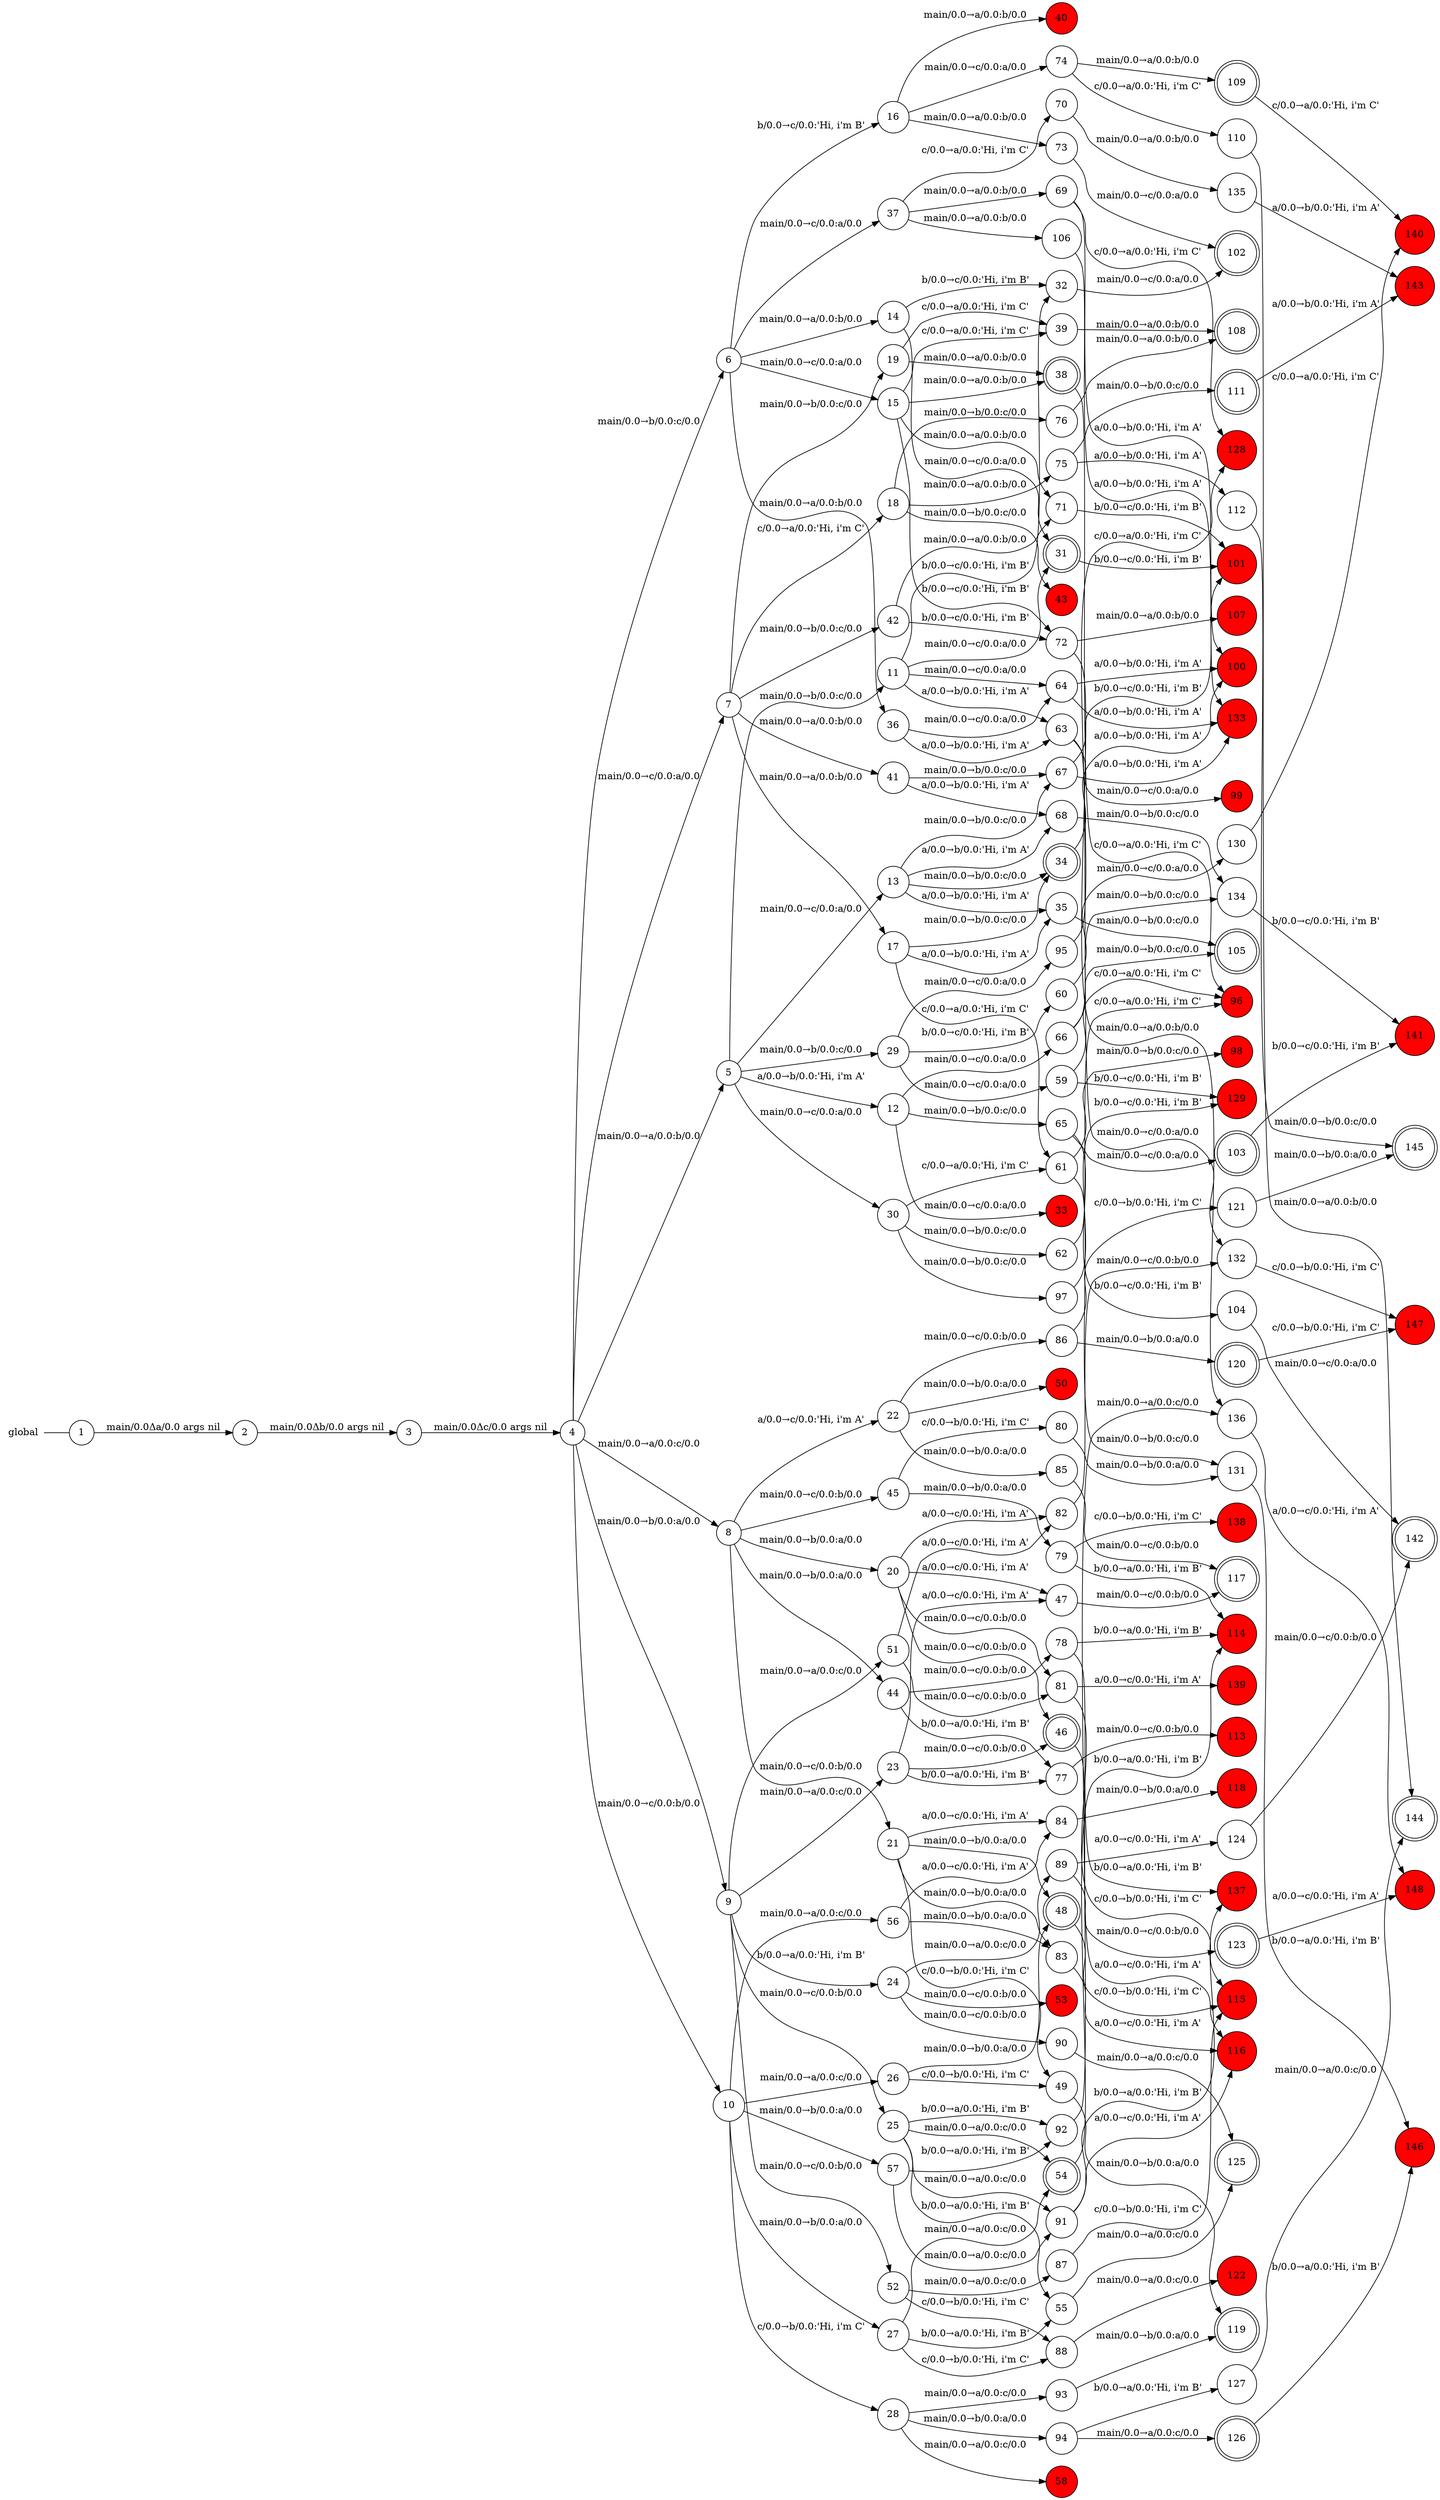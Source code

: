digraph global {
	rankdir="LR";
	n_0 [label="global", shape="plaintext"];
	n_1 [id="39", shape=circle, label="39"];
	n_2 [id="67", shape=circle, label="67"];
	n_3 [id="121", shape=circle, label="121"];
	n_4 [id="33", shape=circle, label="33", fillcolor="#FF0000FF", style=filled];
	n_5 [id="83", shape=circle, label="83"];
	n_6 [id="97", shape=circle, label="97"];
	n_7 [id="109", shape=doublecircle, label="109"];
	n_8 [id="82", shape=circle, label="82"];
	n_9 [id="114", shape=circle, label="114", fillcolor="#FF0000FF", style=filled];
	n_10 [id="100", shape=circle, label="100", fillcolor="#FF0000FF", style=filled];
	n_11 [id="41", shape=circle, label="41"];
	n_12 [id="34", shape=doublecircle, label="34"];
	n_13 [id="51", shape=circle, label="51"];
	n_14 [id="14", shape=circle, label="14"];
	n_15 [id="138", shape=circle, label="138", fillcolor="#FF0000FF", style=filled];
	n_16 [id="28", shape=circle, label="28"];
	n_17 [id="118", shape=circle, label="118", fillcolor="#FF0000FF", style=filled];
	n_18 [id="66", shape=circle, label="66"];
	n_19 [id="9", shape=circle, label="9"];
	n_20 [id="130", shape=circle, label="130"];
	n_21 [id="120", shape=doublecircle, label="120"];
	n_22 [id="26", shape=circle, label="26"];
	n_23 [id="40", shape=circle, label="40", fillcolor="#FF0000FF", style=filled];
	n_24 [id="142", shape=doublecircle, label="142"];
	n_25 [id="25", shape=circle, label="25"];
	n_26 [id="126", shape=doublecircle, label="126"];
	n_27 [id="38", shape=doublecircle, label="38"];
	n_28 [id="139", shape=circle, label="139", fillcolor="#FF0000FF", style=filled];
	n_29 [id="93", shape=circle, label="93"];
	n_30 [id="68", shape=circle, label="68"];
	n_31 [id="129", shape=circle, label="129", fillcolor="#FF0000FF", style=filled];
	n_32 [id="124", shape=circle, label="124"];
	n_33 [id="63", shape=circle, label="63"];
	n_34 [id="86", shape=circle, label="86"];
	n_35 [id="143", shape=circle, label="143", fillcolor="#FF0000FF", style=filled];
	n_36 [id="111", shape=doublecircle, label="111"];
	n_37 [id="8", shape=circle, label="8"];
	n_38 [id="90", shape=circle, label="90"];
	n_39 [id="91", shape=circle, label="91"];
	n_40 [id="72", shape=circle, label="72"];
	n_41 [id="74", shape=circle, label="74"];
	n_42 [id="37", shape=circle, label="37"];
	n_43 [id="24", shape=circle, label="24"];
	n_44 [id="144", shape=doublecircle, label="144"];
	n_45 [id="95", shape=circle, label="95"];
	n_46 [id="71", shape=circle, label="71"];
	n_47 [id="134", shape=circle, label="134"];
	n_48 [id="115", shape=circle, label="115", fillcolor="#FF0000FF", style=filled];
	n_49 [id="52", shape=circle, label="52"];
	n_50 [id="135", shape=circle, label="135"];
	n_51 [id="17", shape=circle, label="17"];
	n_52 [id="1", shape=circle, label="1"];
	n_0 -> n_52 [arrowhead=none];
	n_53 [id="105", shape=doublecircle, label="105"];
	n_54 [id="98", shape=circle, label="98", fillcolor="#FF0000FF", style=filled];
	n_55 [id="7", shape=circle, label="7"];
	n_56 [id="45", shape=circle, label="45"];
	n_57 [id="85", shape=circle, label="85"];
	n_58 [id="47", shape=circle, label="47"];
	n_59 [id="48", shape=doublecircle, label="48"];
	n_60 [id="103", shape=doublecircle, label="103"];
	n_61 [id="31", shape=doublecircle, label="31"];
	n_62 [id="110", shape=circle, label="110"];
	n_63 [id="132", shape=circle, label="132"];
	n_64 [id="27", shape=circle, label="27"];
	n_65 [id="89", shape=circle, label="89"];
	n_66 [id="88", shape=circle, label="88"];
	n_67 [id="76", shape=circle, label="76"];
	n_68 [id="112", shape=circle, label="112"];
	n_69 [id="116", shape=circle, label="116", fillcolor="#FF0000FF", style=filled];
	n_70 [id="62", shape=circle, label="62"];
	n_71 [id="30", shape=circle, label="30"];
	n_72 [id="16", shape=circle, label="16"];
	n_73 [id="73", shape=circle, label="73"];
	n_74 [id="36", shape=circle, label="36"];
	n_75 [id="104", shape=circle, label="104"];
	n_76 [id="19", shape=circle, label="19"];
	n_77 [id="136", shape=circle, label="136"];
	n_78 [id="84", shape=circle, label="84"];
	n_79 [id="4", shape=circle, label="4"];
	n_80 [id="148", shape=circle, label="148", fillcolor="#FF0000FF", style=filled];
	n_81 [id="6", shape=circle, label="6"];
	n_82 [id="35", shape=circle, label="35"];
	n_83 [id="70", shape=circle, label="70"];
	n_84 [id="94", shape=circle, label="94"];
	n_85 [id="69", shape=circle, label="69"];
	n_86 [id="59", shape=circle, label="59"];
	n_87 [id="3", shape=circle, label="3"];
	n_88 [id="119", shape=doublecircle, label="119"];
	n_89 [id="147", shape=circle, label="147", fillcolor="#FF0000FF", style=filled];
	n_90 [id="141", shape=circle, label="141", fillcolor="#FF0000FF", style=filled];
	n_91 [id="12", shape=circle, label="12"];
	n_92 [id="46", shape=doublecircle, label="46"];
	n_93 [id="96", shape=circle, label="96", fillcolor="#FF0000FF", style=filled];
	n_94 [id="50", shape=circle, label="50", fillcolor="#FF0000FF", style=filled];
	n_95 [id="81", shape=circle, label="81"];
	n_96 [id="87", shape=circle, label="87"];
	n_97 [id="133", shape=circle, label="133", fillcolor="#FF0000FF", style=filled];
	n_98 [id="117", shape=doublecircle, label="117"];
	n_99 [id="125", shape=doublecircle, label="125"];
	n_100 [id="137", shape=circle, label="137", fillcolor="#FF0000FF", style=filled];
	n_101 [id="18", shape=circle, label="18"];
	n_102 [id="108", shape=doublecircle, label="108"];
	n_103 [id="20", shape=circle, label="20"];
	n_104 [id="23", shape=circle, label="23"];
	n_105 [id="65", shape=circle, label="65"];
	n_106 [id="146", shape=circle, label="146", fillcolor="#FF0000FF", style=filled];
	n_107 [id="55", shape=circle, label="55"];
	n_108 [id="2", shape=circle, label="2"];
	n_109 [id="123", shape=doublecircle, label="123"];
	n_110 [id="22", shape=circle, label="22"];
	n_111 [id="77", shape=circle, label="77"];
	n_112 [id="11", shape=circle, label="11"];
	n_113 [id="107", shape=circle, label="107", fillcolor="#FF0000FF", style=filled];
	n_114 [id="60", shape=circle, label="60"];
	n_115 [id="80", shape=circle, label="80"];
	n_116 [id="78", shape=circle, label="78"];
	n_117 [id="15", shape=circle, label="15"];
	n_118 [id="79", shape=circle, label="79"];
	n_119 [id="101", shape=circle, label="101", fillcolor="#FF0000FF", style=filled];
	n_120 [id="10", shape=circle, label="10"];
	n_121 [id="42", shape=circle, label="42"];
	n_122 [id="13", shape=circle, label="13"];
	n_123 [id="128", shape=circle, label="128", fillcolor="#FF0000FF", style=filled];
	n_124 [id="54", shape=doublecircle, label="54"];
	n_125 [id="122", shape=circle, label="122", fillcolor="#FF0000FF", style=filled];
	n_126 [id="5", shape=circle, label="5"];
	n_127 [id="57", shape=circle, label="57"];
	n_128 [id="145", shape=doublecircle, label="145"];
	n_129 [id="58", shape=circle, label="58", fillcolor="#FF0000FF", style=filled];
	n_130 [id="106", shape=circle, label="106"];
	n_131 [id="49", shape=circle, label="49"];
	n_132 [id="44", shape=circle, label="44"];
	n_133 [id="140", shape=circle, label="140", fillcolor="#FF0000FF", style=filled];
	n_134 [id="102", shape=doublecircle, label="102"];
	n_135 [id="21", shape=circle, label="21"];
	n_136 [id="53", shape=circle, label="53", fillcolor="#FF0000FF", style=filled];
	n_137 [id="43", shape=circle, label="43", fillcolor="#FF0000FF", style=filled];
	n_138 [id="32", shape=circle, label="32"];
	n_139 [id="131", shape=circle, label="131"];
	n_140 [id="75", shape=circle, label="75"];
	n_141 [id="64", shape=circle, label="64"];
	n_142 [id="127", shape=circle, label="127"];
	n_143 [id="113", shape=circle, label="113", fillcolor="#FF0000FF", style=filled];
	n_144 [id="99", shape=circle, label="99", fillcolor="#FF0000FF", style=filled];
	n_145 [id="61", shape=circle, label="61"];
	n_146 [id="56", shape=circle, label="56"];
	n_147 [id="29", shape=circle, label="29"];
	n_148 [id="92", shape=circle, label="92"];

	n_85 -> n_10 [id="[$e|136]", label="a/0.0→b/0.0:'Hi, i'm A'"];
	n_92 -> n_69 [id="[$e|151]", label="a/0.0→c/0.0:'Hi, i'm A'"];
	n_67 -> n_102 [id="[$e|146]", label="main/0.0→a/0.0:b/0.0"];
	n_145 -> n_54 [id="[$e|123]", label="main/0.0→b/0.0:c/0.0"];
	n_36 -> n_35 [id="[$e|199]", label="a/0.0→b/0.0:'Hi, i'm A'"];
	n_147 -> n_86 [id="[$e|69]", label="main/0.0→c/0.0:a/0.0"];
	n_63 -> n_89 [id="[$e|202]", label="c/0.0→b/0.0:'Hi, i'm C'"];
	n_75 -> n_24 [id="[$e|194]", label="main/0.0→c/0.0:a/0.0"];
	n_27 -> n_93 [id="[$e|139]", label="c/0.0→a/0.0:'Hi, i'm C'"];
	n_56 -> n_118 [id="[$e|96]", label="main/0.0→b/0.0:a/0.0"];
	n_43 -> n_38 [id="[$e|110]", label="main/0.0→c/0.0:b/0.0"];
	n_30 -> n_47 [id="[$e|180]", label="main/0.0→b/0.0:c/0.0"];
	n_126 -> n_91 [id="[$e|10]", label="a/0.0→b/0.0:'Hi, i'm A'"];
	n_62 -> n_44 [id="[$e|198]", label="main/0.0→a/0.0:b/0.0"];
	n_112 -> n_33 [id="[$e|73]", label="a/0.0→b/0.0:'Hi, i'm A'"];
	n_101 -> n_137 [id="[$e|45]", label="main/0.0→b/0.0:c/0.0"];
	n_14 -> n_61 [id="[$e|36]", label="main/0.0→c/0.0:a/0.0"];
	n_55 -> n_51 [id="[$e|15]", label="main/0.0→a/0.0:b/0.0"];
	n_39 -> n_69 [id="[$e|165]", label="a/0.0→c/0.0:'Hi, i'm A'"];
	n_141 -> n_10 [id="[$e|126]", label="a/0.0→b/0.0:'Hi, i'm A'"];
	n_104 -> n_111 [id="[$e|108]", label="b/0.0→a/0.0:'Hi, i'm B'"];
	n_147 -> n_114 [id="[$e|70]", label="b/0.0→c/0.0:'Hi, i'm B'"];
	n_66 -> n_125 [id="[$e|161]", label="main/0.0→a/0.0:c/0.0"];
	n_56 -> n_115 [id="[$e|97]", label="c/0.0→b/0.0:'Hi, i'm C'"];
	n_16 -> n_29 [id="[$e|118]", label="main/0.0→a/0.0:c/0.0"];
	n_120 -> n_16 [id="[$e|26]", label="c/0.0→b/0.0:'Hi, i'm C'"];
	n_135 -> n_131 [id="[$e|53]", label="c/0.0→b/0.0:'Hi, i'm C'"];
	n_132 -> n_116 [id="[$e|95]", label="main/0.0→c/0.0:b/0.0"];
	n_42 -> n_85 [id="[$e|81]", label="main/0.0→a/0.0:b/0.0"];
	n_103 -> n_92 [id="[$e|50]", label="main/0.0→c/0.0:b/0.0"];
	n_130 -> n_97 [id="[$e|181]", label="a/0.0→b/0.0:'Hi, i'm A'"];
	n_86 -> n_93 [id="[$e|121]", label="c/0.0→a/0.0:'Hi, i'm C'"];
	n_37 -> n_132 [id="[$e|48]", label="main/0.0→b/0.0:a/0.0"];
	n_118 -> n_15 [id="[$e|186]", label="c/0.0→b/0.0:'Hi, i'm C'"];
	n_103 -> n_8 [id="[$e|99]", label="a/0.0→c/0.0:'Hi, i'm A'"];
	n_79 -> n_55 [id="[$e|5]", label="main/0.0→c/0.0:a/0.0"];
	n_72 -> n_23 [id="[$e|40]", label="main/0.0→a/0.0:b/0.0"];
	n_32 -> n_24 [id="[$e|206]", label="main/0.0→c/0.0:b/0.0"];
	n_71 -> n_6 [id="[$e|122]", label="main/0.0→b/0.0:c/0.0"];
	n_103 -> n_58 [id="[$e|51]", label="a/0.0→c/0.0:'Hi, i'm A'"];
	n_110 -> n_94 [id="[$e|54]", label="main/0.0→b/0.0:a/0.0"];
	n_51 -> n_12 [id="[$e|43]", label="main/0.0→b/0.0:c/0.0"];
	n_79 -> n_37 [id="[$e|6]", label="main/0.0→a/0.0:c/0.0"];
	n_51 -> n_145 [id="[$e|91]", label="c/0.0→a/0.0:'Hi, i'm C'"];
	n_40 -> n_113 [id="[$e|138]", label="main/0.0→a/0.0:b/0.0"];
	n_18 -> n_47 [id="[$e|178]", label="main/0.0→b/0.0:c/0.0"];
	n_145 -> n_139 [id="[$e|175]", label="main/0.0→b/0.0:c/0.0"];
	n_25 -> n_148 [id="[$e|112]", label="b/0.0→a/0.0:'Hi, i'm B'"];
	n_8 -> n_63 [id="[$e|189]", label="main/0.0→c/0.0:b/0.0"];
	n_79 -> n_120 [id="[$e|8]", label="main/0.0→c/0.0:b/0.0"];
	n_110 -> n_57 [id="[$e|102]", label="main/0.0→b/0.0:a/0.0"];
	n_117 -> n_46 [id="[$e|83]", label="main/0.0→a/0.0:b/0.0"];
	n_120 -> n_127 [id="[$e|63]", label="main/0.0→b/0.0:a/0.0"];
	n_116 -> n_100 [id="[$e|185]", label="b/0.0→a/0.0:'Hi, i'm B'"];
	n_122 -> n_30 [id="[$e|78]", label="a/0.0→b/0.0:'Hi, i'm A'"];
	n_140 -> n_36 [id="[$e|144]", label="main/0.0→b/0.0:c/0.0"];
	n_104 -> n_58 [id="[$e|58]", label="a/0.0→c/0.0:'Hi, i'm A'"];
	n_37 -> n_110 [id="[$e|20]", label="a/0.0→c/0.0:'Hi, i'm A'"];
	n_72 -> n_73 [id="[$e|85]", label="main/0.0→a/0.0:b/0.0"];
	n_1 -> n_102 [id="[$e|140]", label="main/0.0→a/0.0:b/0.0"];
	n_33 -> n_144 [id="[$e|125]", label="main/0.0→c/0.0:a/0.0"];
	n_120 -> n_146 [id="[$e|62]", label="main/0.0→a/0.0:c/0.0"];
	n_82 -> n_53 [id="[$e|134]", label="main/0.0→b/0.0:c/0.0"];
	n_16 -> n_84 [id="[$e|119]", label="main/0.0→b/0.0:a/0.0"];
	n_74 -> n_141 [id="[$e|80]", label="main/0.0→c/0.0:a/0.0"];
	n_105 -> n_60 [id="[$e|129]", label="main/0.0→c/0.0:a/0.0"];
	n_20 -> n_133 [id="[$e|192]", label="c/0.0→a/0.0:'Hi, i'm C'"];
	n_110 -> n_34 [id="[$e|103]", label="main/0.0→c/0.0:b/0.0"];
	n_122 -> n_82 [id="[$e|33]", label="a/0.0→b/0.0:'Hi, i'm A'"];
	n_55 -> n_101 [id="[$e|16]", label="c/0.0→a/0.0:'Hi, i'm C'"];
	n_126 -> n_112 [id="[$e|9]", label="main/0.0→b/0.0:c/0.0"];
	n_77 -> n_80 [id="[$e|207]", label="a/0.0→c/0.0:'Hi, i'm A'"];
	n_78 -> n_17 [id="[$e|154]", label="main/0.0→b/0.0:a/0.0"];
	n_49 -> n_96 [id="[$e|106]", label="main/0.0→a/0.0:c/0.0"];
	n_29 -> n_88 [id="[$e|168]", label="main/0.0→b/0.0:a/0.0"];
	n_11 -> n_30 [id="[$e|88]", label="a/0.0→b/0.0:'Hi, i'm A'"];
	n_19 -> n_104 [id="[$e|21]", label="main/0.0→a/0.0:c/0.0"];
	n_126 -> n_122 [id="[$e|11]", label="main/0.0→c/0.0:a/0.0"];
	n_58 -> n_98 [id="[$e|152]", label="main/0.0→c/0.0:b/0.0"];
	n_96 -> n_48 [id="[$e|160]", label="c/0.0→b/0.0:'Hi, i'm C'"];
	n_76 -> n_27 [id="[$e|46]", label="main/0.0→a/0.0:b/0.0"];
	n_64 -> n_124 [id="[$e|66]", label="main/0.0→a/0.0:c/0.0"];
	n_55 -> n_76 [id="[$e|17]", label="main/0.0→b/0.0:c/0.0"];
	n_79 -> n_126 [id="[$e|3]", label="main/0.0→a/0.0:b/0.0"];
	n_131 -> n_88 [id="[$e|156]", label="main/0.0→b/0.0:a/0.0"];
	n_95 -> n_48 [id="[$e|150]", label="c/0.0→b/0.0:'Hi, i'm C'"];
	n_83 -> n_50 [id="[$e|183]", label="main/0.0→a/0.0:b/0.0"];
	n_74 -> n_33 [id="[$e|79]", label="a/0.0→b/0.0:'Hi, i'm A'"];
	n_81 -> n_42 [id="[$e|35]", label="main/0.0→c/0.0:a/0.0"];
	n_91 -> n_105 [id="[$e|75]", label="main/0.0→b/0.0:c/0.0"];
	n_79 -> n_81 [id="[$e|4]", label="main/0.0→b/0.0:c/0.0"];
	n_45 -> n_123 [id="[$e|171]", label="c/0.0→a/0.0:'Hi, i'm C'"];
	n_148 -> n_77 [id="[$e|191]", label="main/0.0→a/0.0:c/0.0"];
	n_142 -> n_44 [id="[$e|209]", label="main/0.0→a/0.0:c/0.0"];
	n_34 -> n_3 [id="[$e|159]", label="c/0.0→b/0.0:'Hi, i'm C'"];
	n_87 -> n_79 [id="[$e|2]", label="main/0.0Δc/0.0 args nil"];
	n_122 -> n_12 [id="[$e|32]", label="main/0.0→b/0.0:c/0.0"];
	n_120 -> n_22 [id="[$e|24]", label="main/0.0→a/0.0:c/0.0"];
	n_21 -> n_89 [id="[$e|203]", label="c/0.0→b/0.0:'Hi, i'm C'"];
	n_103 -> n_95 [id="[$e|98]", label="main/0.0→c/0.0:b/0.0"];
	n_117 -> n_27 [id="[$e|38]", label="main/0.0→a/0.0:b/0.0"];
	n_117 -> n_40 [id="[$e|84]", label="b/0.0→c/0.0:'Hi, i'm B'"];
	n_73 -> n_134 [id="[$e|141]", label="main/0.0→c/0.0:a/0.0"];
	n_12 -> n_10 [id="[$e|133]", label="a/0.0→b/0.0:'Hi, i'm A'"];
	n_81 -> n_117 [id="[$e|13]", label="main/0.0→c/0.0:a/0.0"];
	n_107 -> n_99 [id="[$e|167]", label="main/0.0→a/0.0:c/0.0"];
	n_95 -> n_28 [id="[$e|188]", label="a/0.0→c/0.0:'Hi, i'm A'"];
	n_127 -> n_39 [id="[$e|115]", label="main/0.0→a/0.0:c/0.0"];
	n_101 -> n_140 [id="[$e|92]", label="main/0.0→a/0.0:b/0.0"];
	n_37 -> n_135 [id="[$e|19]", label="main/0.0→c/0.0:b/0.0"];
	n_81 -> n_72 [id="[$e|14]", label="b/0.0→c/0.0:'Hi, i'm B'"];
	n_112 -> n_61 [id="[$e|29]", label="main/0.0→c/0.0:a/0.0"];
	n_118 -> n_9 [id="[$e|149]", label="b/0.0→a/0.0:'Hi, i'm B'"];
	n_19 -> n_43 [id="[$e|22]", label="b/0.0→a/0.0:'Hi, i'm B'"];
	n_146 -> n_78 [id="[$e|114]", label="a/0.0→c/0.0:'Hi, i'm A'"];
	n_126 -> n_71 [id="[$e|28]", label="main/0.0→c/0.0:a/0.0"];
	n_117 -> n_1 [id="[$e|39]", label="c/0.0→a/0.0:'Hi, i'm C'"];
	n_132 -> n_111 [id="[$e|94]", label="b/0.0→a/0.0:'Hi, i'm B'"];
	n_122 -> n_2 [id="[$e|77]", label="main/0.0→b/0.0:c/0.0"];
	n_79 -> n_19 [id="[$e|7]", label="main/0.0→b/0.0:a/0.0"];
	n_65 -> n_109 [id="[$e|162]", label="main/0.0→c/0.0:b/0.0"];
	n_41 -> n_62 [id="[$e|143]", label="c/0.0→a/0.0:'Hi, i'm C'"];
	n_135 -> n_59 [id="[$e|52]", label="main/0.0→b/0.0:a/0.0"];
	n_111 -> n_143 [id="[$e|147]", label="main/0.0→c/0.0:b/0.0"];
	n_3 -> n_128 [id="[$e|204]", label="main/0.0→b/0.0:a/0.0"];
	n_40 -> n_77 [id="[$e|184]", label="main/0.0→a/0.0:b/0.0"];
	n_49 -> n_66 [id="[$e|107]", label="c/0.0→b/0.0:'Hi, i'm C'"];
	n_127 -> n_148 [id="[$e|116]", label="b/0.0→a/0.0:'Hi, i'm B'"];
	n_86 -> n_31 [id="[$e|172]", label="b/0.0→c/0.0:'Hi, i'm B'"];
	n_51 -> n_82 [id="[$e|44]", label="a/0.0→b/0.0:'Hi, i'm A'"];
	n_42 -> n_83 [id="[$e|82]", label="c/0.0→a/0.0:'Hi, i'm C'"];
	n_42 -> n_130 [id="[$e|135]", label="main/0.0→a/0.0:b/0.0"];
	n_11 -> n_2 [id="[$e|87]", label="main/0.0→b/0.0:c/0.0"];
	n_139 -> n_106 [id="[$e|201]", label="b/0.0→a/0.0:'Hi, i'm B'"];
	n_115 -> n_139 [id="[$e|187]", label="main/0.0→b/0.0:a/0.0"];
	n_52 -> n_108 [id="[$e|0]", label="main/0.0Δa/0.0 args nil"];
	n_55 -> n_121 [id="[$e|42]", label="main/0.0→b/0.0:c/0.0"];
	n_2 -> n_119 [id="[$e|132]", label="b/0.0→c/0.0:'Hi, i'm B'"];
	n_18 -> n_53 [id="[$e|131]", label="main/0.0→b/0.0:c/0.0"];
	n_25 -> n_124 [id="[$e|60]", label="main/0.0→a/0.0:c/0.0"];
	n_81 -> n_14 [id="[$e|12]", label="main/0.0→a/0.0:b/0.0"];
	n_114 -> n_20 [id="[$e|173]", label="main/0.0→c/0.0:a/0.0"];
	n_38 -> n_99 [id="[$e|164]", label="main/0.0→a/0.0:c/0.0"];
	n_121 -> n_40 [id="[$e|90]", label="b/0.0→c/0.0:'Hi, i'm B'"];
	n_76 -> n_1 [id="[$e|47]", label="c/0.0→a/0.0:'Hi, i'm C'"];
	n_135 -> n_5 [id="[$e|100]", label="main/0.0→b/0.0:a/0.0"];
	n_19 -> n_25 [id="[$e|23]", label="main/0.0→c/0.0:b/0.0"];
	n_91 -> n_18 [id="[$e|76]", label="main/0.0→c/0.0:a/0.0"];
	n_22 -> n_59 [id="[$e|64]", label="main/0.0→b/0.0:a/0.0"];
	n_7 -> n_133 [id="[$e|197]", label="c/0.0→a/0.0:'Hi, i'm C'"];
	n_84 -> n_26 [id="[$e|169]", label="main/0.0→a/0.0:c/0.0"];
	n_124 -> n_9 [id="[$e|166]", label="b/0.0→a/0.0:'Hi, i'm B'"];
	n_46 -> n_119 [id="[$e|137]", label="b/0.0→c/0.0:'Hi, i'm B'"];
	n_71 -> n_145 [id="[$e|71]", label="c/0.0→a/0.0:'Hi, i'm C'"];
	n_37 -> n_103 [id="[$e|18]", label="main/0.0→b/0.0:a/0.0"];
	n_25 -> n_107 [id="[$e|61]", label="b/0.0→a/0.0:'Hi, i'm B'"];
	n_116 -> n_9 [id="[$e|148]", label="b/0.0→a/0.0:'Hi, i'm B'"];
	n_6 -> n_31 [id="[$e|174]", label="b/0.0→c/0.0:'Hi, i'm B'"];
	n_108 -> n_87 [id="[$e|1]", label="main/0.0Δb/0.0 args nil"];
	n_43 -> n_136 [id="[$e|59]", label="main/0.0→c/0.0:b/0.0"];
	n_105 -> n_75 [id="[$e|130]", label="b/0.0→c/0.0:'Hi, i'm B'"];
	n_70 -> n_93 [id="[$e|124]", label="c/0.0→a/0.0:'Hi, i'm C'"];
	n_47 -> n_90 [id="[$e|195]", label="b/0.0→c/0.0:'Hi, i'm B'"];
	n_85 -> n_123 [id="[$e|182]", label="c/0.0→a/0.0:'Hi, i'm C'"];
	n_72 -> n_41 [id="[$e|86]", label="main/0.0→c/0.0:a/0.0"];
	n_39 -> n_100 [id="[$e|190]", label="b/0.0→a/0.0:'Hi, i'm B'"];
	n_121 -> n_46 [id="[$e|89]", label="main/0.0→a/0.0:b/0.0"];
	n_71 -> n_70 [id="[$e|72]", label="main/0.0→b/0.0:c/0.0"];
	n_64 -> n_66 [id="[$e|117]", label="c/0.0→b/0.0:'Hi, i'm C'"];
	n_19 -> n_49 [id="[$e|56]", label="main/0.0→c/0.0:b/0.0"];
	n_14 -> n_138 [id="[$e|37]", label="b/0.0→c/0.0:'Hi, i'm B'"];
	n_146 -> n_5 [id="[$e|113]", label="main/0.0→b/0.0:a/0.0"];
	n_33 -> n_63 [id="[$e|176]", label="main/0.0→c/0.0:a/0.0"];
	n_60 -> n_90 [id="[$e|193]", label="b/0.0→c/0.0:'Hi, i'm B'"];
	n_5 -> n_69 [id="[$e|153]", label="a/0.0→c/0.0:'Hi, i'm A'"];
	n_61 -> n_119 [id="[$e|127]", label="b/0.0→c/0.0:'Hi, i'm B'"];
	n_13 -> n_8 [id="[$e|105]", label="a/0.0→c/0.0:'Hi, i'm A'"];
	n_59 -> n_48 [id="[$e|155]", label="c/0.0→b/0.0:'Hi, i'm C'"];
	n_65 -> n_32 [id="[$e|163]", label="a/0.0→c/0.0:'Hi, i'm A'"];
	n_104 -> n_92 [id="[$e|57]", label="main/0.0→c/0.0:b/0.0"];
	n_91 -> n_4 [id="[$e|31]", label="main/0.0→c/0.0:a/0.0"];
	n_138 -> n_134 [id="[$e|128]", label="main/0.0→c/0.0:a/0.0"];
	n_50 -> n_35 [id="[$e|196]", label="a/0.0→b/0.0:'Hi, i'm A'"];
	n_141 -> n_97 [id="[$e|177]", label="a/0.0→b/0.0:'Hi, i'm A'"];
	n_41 -> n_7 [id="[$e|142]", label="main/0.0→a/0.0:b/0.0"];
	n_126 -> n_147 [id="[$e|27]", label="main/0.0→b/0.0:c/0.0"];
	n_57 -> n_98 [id="[$e|157]", label="main/0.0→c/0.0:b/0.0"];
	n_13 -> n_95 [id="[$e|104]", label="main/0.0→c/0.0:b/0.0"];
	n_135 -> n_78 [id="[$e|101]", label="a/0.0→c/0.0:'Hi, i'm A'"];
	n_26 -> n_106 [id="[$e|208]", label="b/0.0→a/0.0:'Hi, i'm B'"];
	n_112 -> n_141 [id="[$e|74]", label="main/0.0→c/0.0:a/0.0"];
	n_120 -> n_64 [id="[$e|25]", label="main/0.0→b/0.0:a/0.0"];
	n_19 -> n_13 [id="[$e|55]", label="main/0.0→a/0.0:c/0.0"];
	n_2 -> n_97 [id="[$e|179]", label="a/0.0→b/0.0:'Hi, i'm A'"];
	n_84 -> n_142 [id="[$e|170]", label="b/0.0→a/0.0:'Hi, i'm B'"];
	n_22 -> n_131 [id="[$e|65]", label="c/0.0→b/0.0:'Hi, i'm C'"];
	n_140 -> n_68 [id="[$e|145]", label="a/0.0→b/0.0:'Hi, i'm A'"];
	n_25 -> n_39 [id="[$e|111]", label="main/0.0→a/0.0:c/0.0"];
	n_81 -> n_74 [id="[$e|34]", label="main/0.0→a/0.0:b/0.0"];
	n_109 -> n_80 [id="[$e|205]", label="a/0.0→c/0.0:'Hi, i'm A'"];
	n_68 -> n_128 [id="[$e|200]", label="main/0.0→b/0.0:c/0.0"];
	n_147 -> n_45 [id="[$e|120]", label="main/0.0→c/0.0:a/0.0"];
	n_43 -> n_65 [id="[$e|109]", label="main/0.0→a/0.0:c/0.0"];
	n_112 -> n_138 [id="[$e|30]", label="b/0.0→c/0.0:'Hi, i'm B'"];
	n_55 -> n_11 [id="[$e|41]", label="main/0.0→a/0.0:b/0.0"];
	n_34 -> n_21 [id="[$e|158]", label="main/0.0→b/0.0:a/0.0"];
	n_16 -> n_129 [id="[$e|68]", label="main/0.0→a/0.0:c/0.0"];
	n_101 -> n_67 [id="[$e|93]", label="main/0.0→b/0.0:c/0.0"];
	n_37 -> n_56 [id="[$e|49]", label="main/0.0→c/0.0:b/0.0"];
	n_64 -> n_107 [id="[$e|67]", label="b/0.0→a/0.0:'Hi, i'm B'"];
}
